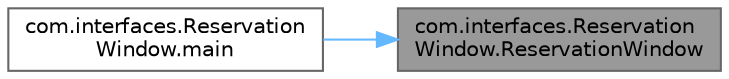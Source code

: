 digraph "com.interfaces.ReservationWindow.ReservationWindow"
{
 // LATEX_PDF_SIZE
  bgcolor="transparent";
  edge [fontname=Helvetica,fontsize=10,labelfontname=Helvetica,labelfontsize=10];
  node [fontname=Helvetica,fontsize=10,shape=box,height=0.2,width=0.4];
  rankdir="RL";
  Node1 [label="com.interfaces.Reservation\lWindow.ReservationWindow",height=0.2,width=0.4,color="gray40", fillcolor="grey60", style="filled", fontcolor="black",tooltip=" "];
  Node1 -> Node2 [dir="back",color="steelblue1",style="solid"];
  Node2 [label="com.interfaces.Reservation\lWindow.main",height=0.2,width=0.4,color="grey40", fillcolor="white", style="filled",URL="$classcom_1_1interfaces_1_1_reservation_window.html#a7ca3fefe7c21faca30a6704114aac84a",tooltip=" "];
}
